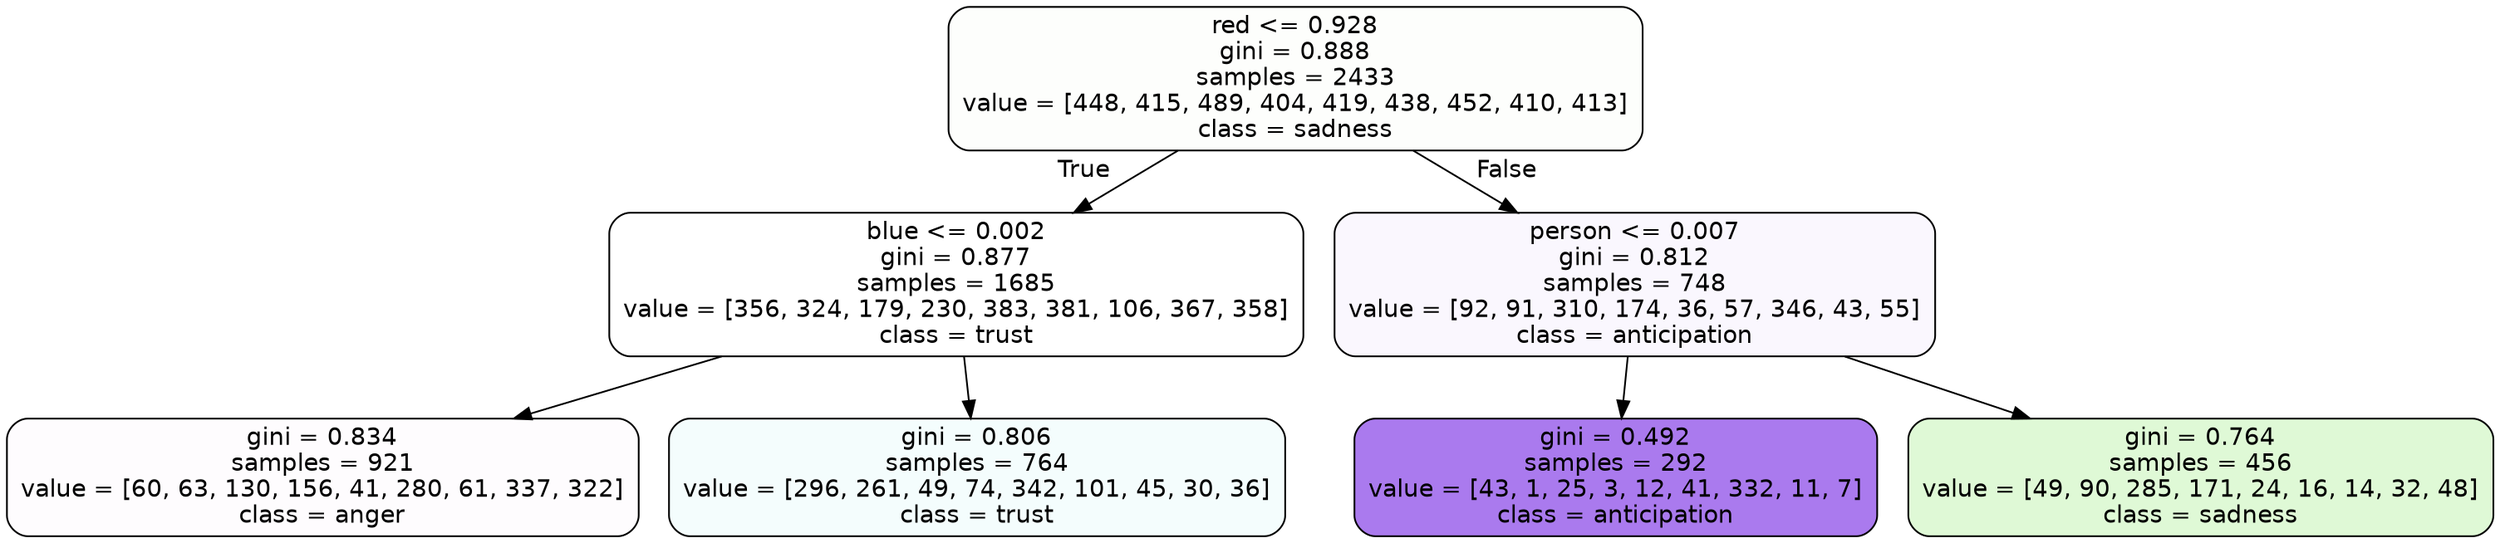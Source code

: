 digraph Tree {
node [shape=box, style="filled, rounded", color="black", fontname=helvetica] ;
edge [fontname=helvetica] ;
0 [label="red <= 0.928\ngini = 0.888\nsamples = 2433\nvalue = [448, 415, 489, 404, 419, 438, 452, 410, 413]\nclass = sadness", fillcolor="#64e53903"] ;
1 [label="blue <= 0.002\ngini = 0.877\nsamples = 1685\nvalue = [356, 324, 179, 230, 383, 381, 106, 367, 358]\nclass = trust", fillcolor="#39d7e500"] ;
0 -> 1 [labeldistance=2.5, labelangle=45, headlabel="True"] ;
2 [label="gini = 0.834\nsamples = 921\nvalue = [60, 63, 130, 156, 41, 280, 61, 337, 322]\nclass = anger", fillcolor="#e539d703"] ;
1 -> 2 ;
3 [label="gini = 0.806\nsamples = 764\nvalue = [296, 261, 49, 74, 342, 101, 45, 30, 36]\nclass = trust", fillcolor="#39d7e50d"] ;
1 -> 3 ;
4 [label="person <= 0.007\ngini = 0.812\nsamples = 748\nvalue = [92, 91, 310, 174, 36, 57, 346, 43, 55]\nclass = anticipation", fillcolor="#8139e50a"] ;
0 -> 4 [labeldistance=2.5, labelangle=-45, headlabel="False"] ;
5 [label="gini = 0.492\nsamples = 292\nvalue = [43, 1, 25, 3, 12, 41, 332, 11, 7]\nclass = anticipation", fillcolor="#8139e5ab"] ;
4 -> 5 ;
6 [label="gini = 0.764\nsamples = 456\nvalue = [49, 90, 285, 171, 24, 16, 14, 32, 48]\nclass = sadness", fillcolor="#64e53934"] ;
4 -> 6 ;
}